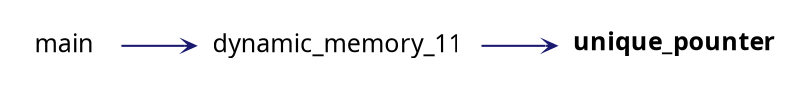 digraph "unique_pounter"
{
 // INTERACTIVE_SVG=YES
 // LATEX_PDF_SIZE
  graph [];
  edge [fontname=Ubuntu labelfontsize=10 arrowhead=open arrowtail=open arrowsize=0.5];
  node [fontname=Ubuntu fontsize=12 shape=plaintext];
  rankdir="RL";
  Node1 [label=<<b>unique_pounter</b>> tooltip="unique_ptr" ];
  Node1 -> Node2 [dir="back",color="midnightblue"style="solid"];
  Node2 [label="dynamic_memory_11" URL="$group__lang11.html#ga90b35e01fc69af078797f15afe3cd85c" tooltip=" " ];
  Node2 -> Node3 [dir="back",color="midnightblue"style="solid"];
  Node3 [label="main" URL="$group__CPP11.html#ga840291bc02cba5474a4cb46a9b9566fe" tooltip=" " ];
}
